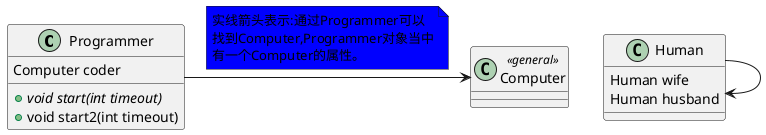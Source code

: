 @startuml
'关联关系
class Programmer {
   Computer coder
   +void {abstract} start(int timeout)
   +void start2(int timeout)
}

class Computer <<general>>{}

Programmer -> Computer
note right on link #blue
实线箭头表示:通过Programmer可以
找到Computer,Programmer对象当中
有一个Computer的属性。
end note

class Human {
  Human wife
  Human husband
}

Human -> Human

@enduml
